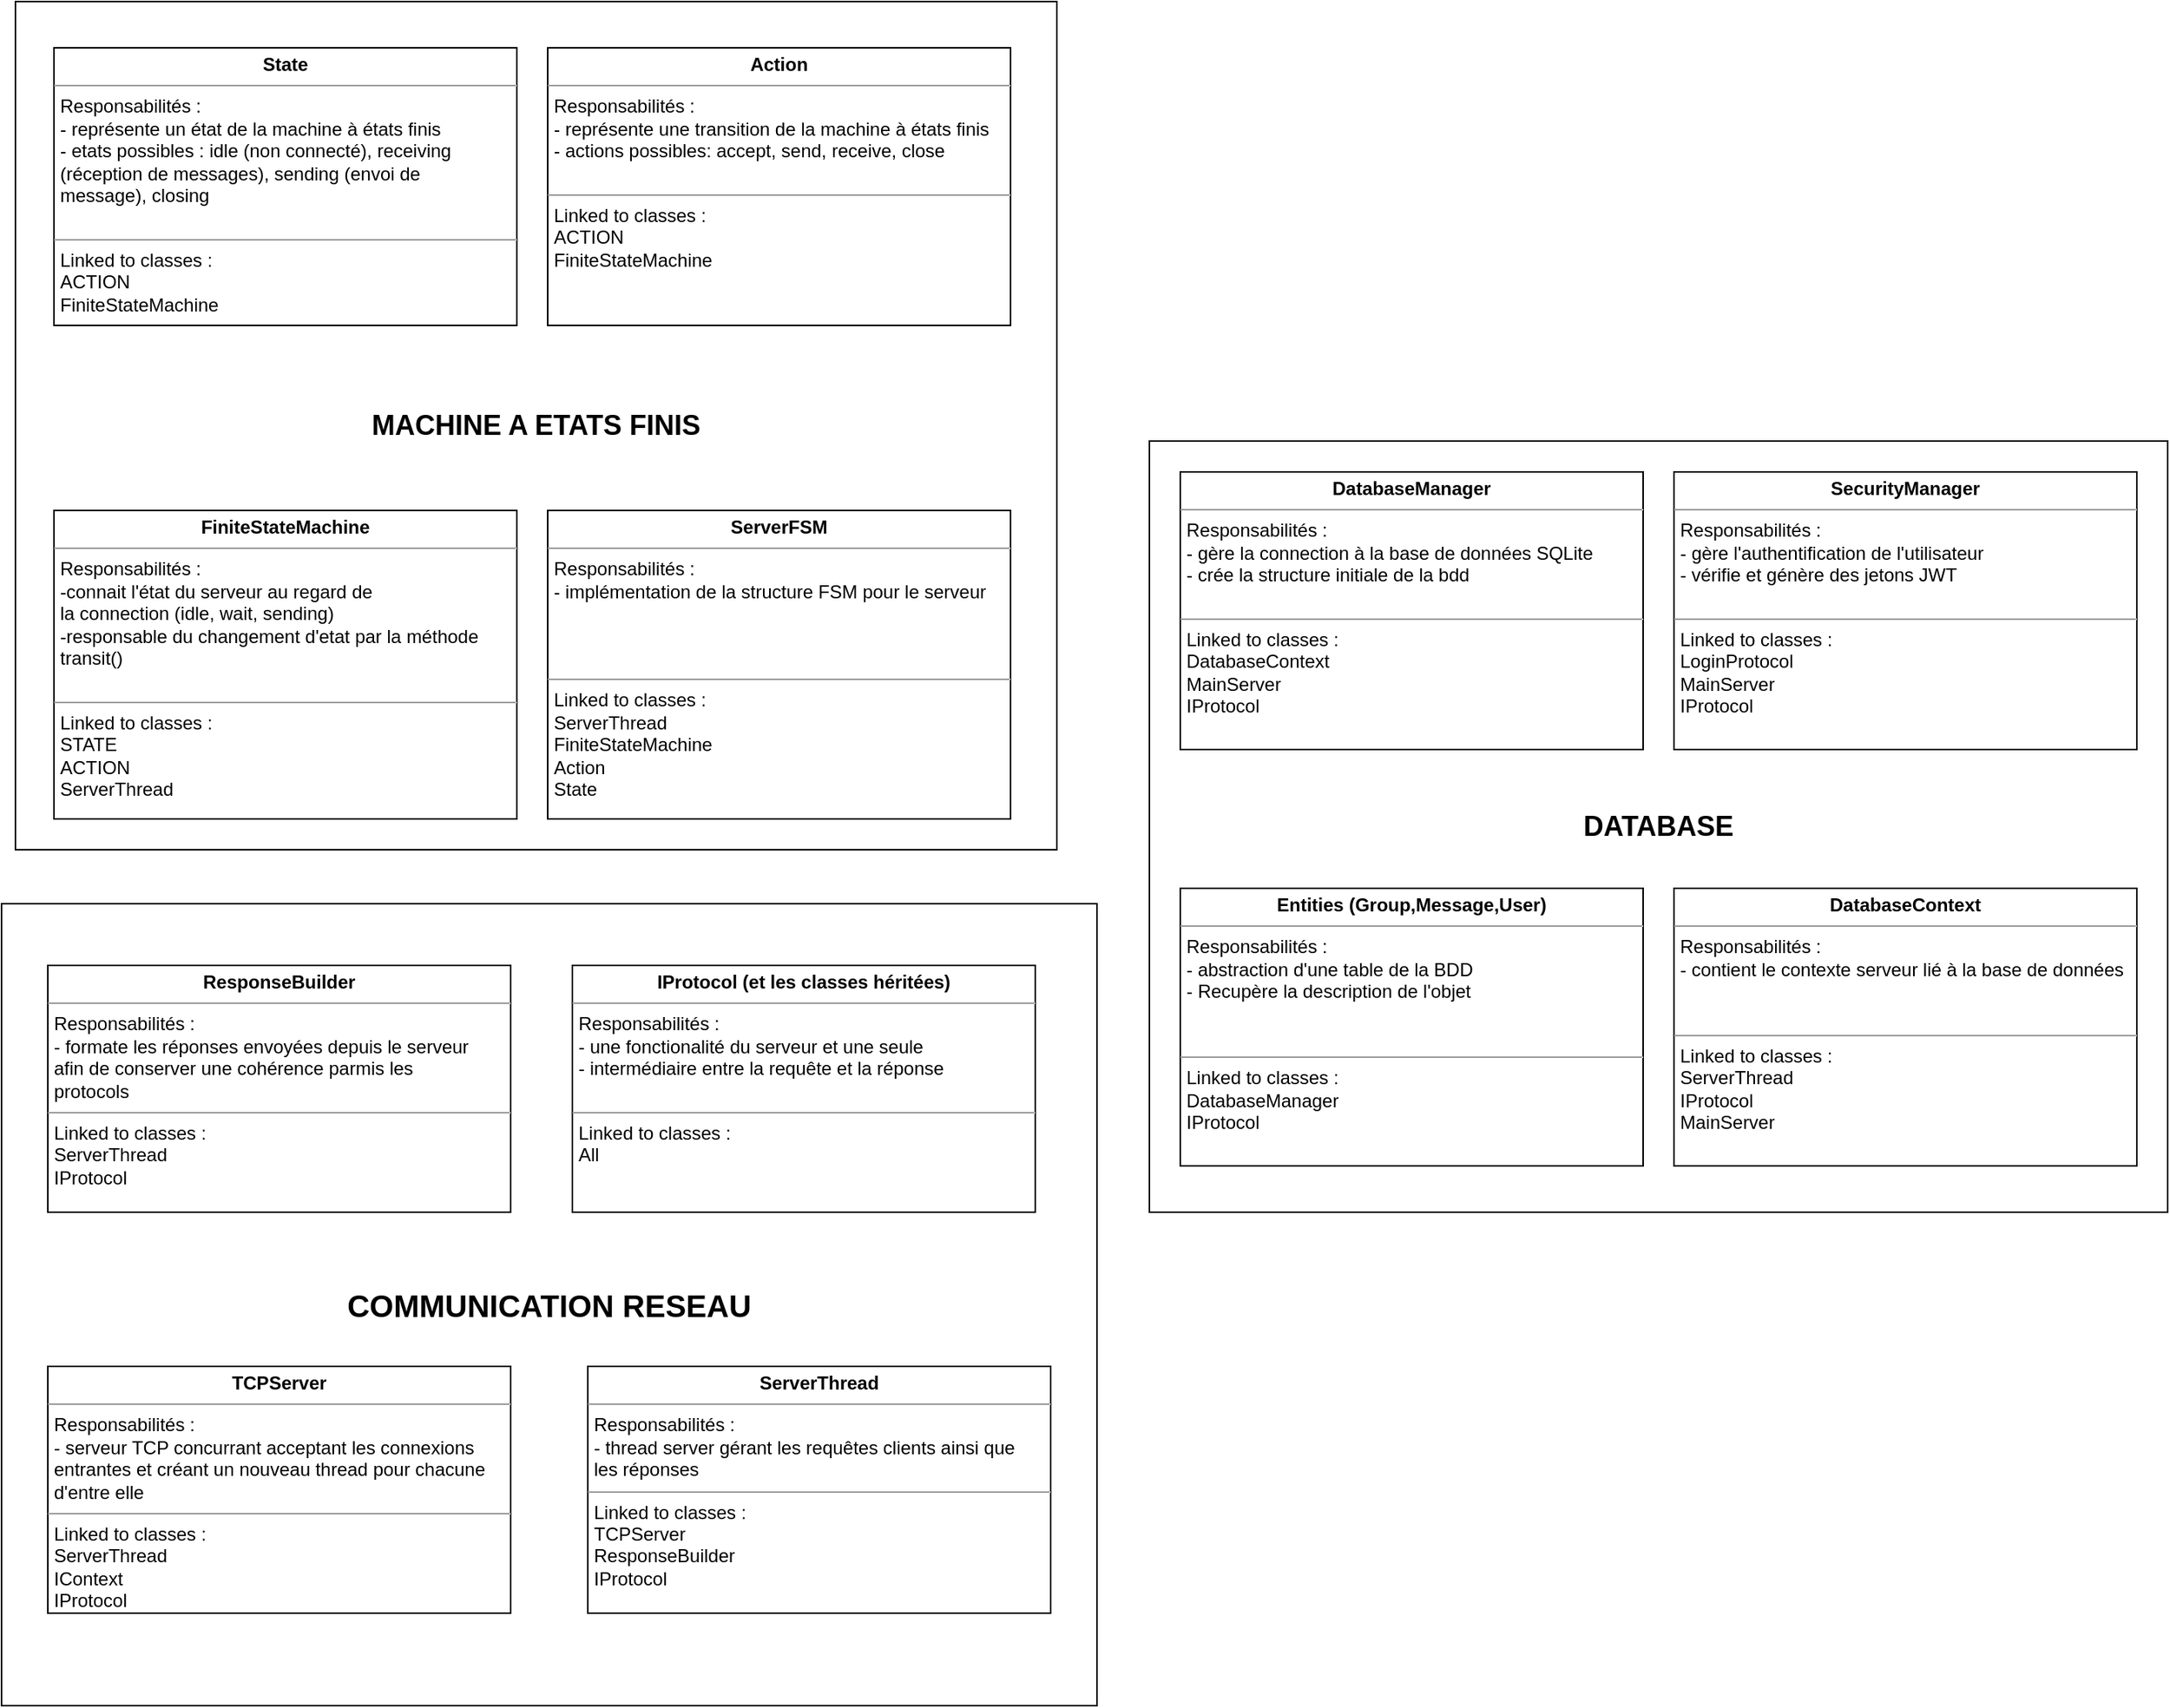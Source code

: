 <mxfile>
    <diagram id="oH_6DrbcbAFF-1WaRhfU" name="Page-1">
        <mxGraphModel dx="1187" dy="771" grid="1" gridSize="10" guides="1" tooltips="1" connect="1" arrows="1" fold="1" page="1" pageScale="1" pageWidth="827" pageHeight="1169" math="0" shadow="0">
            <root>
                <mxCell id="0"/>
                <mxCell id="1" parent="0"/>
                <mxCell id="XbMUPb99lzUrD27BaGHo-13" value="&lt;font style=&quot;font-size: 18px&quot;&gt;&lt;b&gt;MACHINE A ETATS FINIS&lt;/b&gt;&lt;/font&gt;" style="rounded=0;whiteSpace=wrap;html=1;" parent="1" vertex="1">
                    <mxGeometry x="895" y="15" width="675" height="550" as="geometry"/>
                </mxCell>
                <mxCell id="XbMUPb99lzUrD27BaGHo-11" value="&lt;b&gt;&lt;font style=&quot;font-size: 20px&quot;&gt;COMMUNICATION RESEAU&lt;/font&gt;&lt;/b&gt;" style="rounded=0;whiteSpace=wrap;html=1;" parent="1" vertex="1">
                    <mxGeometry x="886" y="600" width="710" height="520" as="geometry"/>
                </mxCell>
                <mxCell id="XbMUPb99lzUrD27BaGHo-1" value="&lt;p style=&quot;margin: 0px ; margin-top: 4px ; text-align: center&quot;&gt;&lt;b&gt;FiniteStateMachine&lt;/b&gt;&lt;/p&gt;&lt;hr size=&quot;1&quot;&gt;&lt;p style=&quot;margin: 0px ; margin-left: 4px&quot;&gt;Responsabilités : &lt;br&gt;&lt;/p&gt;&lt;p style=&quot;margin: 0px ; margin-left: 4px&quot;&gt;-connait l'état du serveur au regard de &lt;br&gt;&lt;/p&gt;&lt;p style=&quot;margin: 0px ; margin-left: 4px&quot;&gt;la connection (idle, wait, sending)&lt;/p&gt;&lt;p style=&quot;margin: 0px ; margin-left: 4px&quot;&gt;-responsable du changement d'etat par la méthode&amp;nbsp;&lt;/p&gt;&lt;p style=&quot;margin: 0px ; margin-left: 4px&quot;&gt;transit()&lt;/p&gt;&lt;p style=&quot;margin: 0px ; margin-left: 4px&quot;&gt;&lt;br&gt;&lt;/p&gt;&lt;hr size=&quot;1&quot;&gt;&lt;p style=&quot;margin: 0px ; margin-left: 4px&quot;&gt;Linked to classes : &lt;br&gt;&lt;/p&gt;&lt;p style=&quot;margin: 0px ; margin-left: 4px&quot;&gt;STATE&lt;/p&gt;&lt;p style=&quot;margin: 0px ; margin-left: 4px&quot;&gt;ACTION&lt;/p&gt;&lt;p style=&quot;margin: 0px ; margin-left: 4px&quot;&gt;ServerThread&lt;/p&gt;" style="verticalAlign=top;align=left;overflow=fill;fontSize=12;fontFamily=Helvetica;html=1;" parent="1" vertex="1">
                    <mxGeometry x="920" y="345" width="300" height="200" as="geometry"/>
                </mxCell>
                <mxCell id="XbMUPb99lzUrD27BaGHo-5" value="&lt;p style=&quot;margin: 0px ; margin-top: 4px ; text-align: center&quot;&gt;&lt;b&gt;ResponseBuilder&lt;/b&gt;&lt;br&gt;&lt;/p&gt;&lt;hr size=&quot;1&quot;&gt;&lt;p style=&quot;margin: 0px ; margin-left: 4px&quot;&gt;Responsabilités : &lt;br&gt;&lt;/p&gt;&lt;p style=&quot;margin: 0px ; margin-left: 4px&quot;&gt;- formate les réponses envoyées depuis le serveur&amp;nbsp;&lt;br&gt;&lt;/p&gt;&lt;p style=&quot;margin: 0px ; margin-left: 4px&quot;&gt;afin de conserver une cohérence parmis les&amp;nbsp;&lt;/p&gt;&lt;p style=&quot;margin: 0px ; margin-left: 4px&quot;&gt;protocols&lt;/p&gt;&lt;hr size=&quot;1&quot;&gt;&lt;p style=&quot;margin: 0px ; margin-left: 4px&quot;&gt;Linked to classes : &lt;br&gt;&lt;/p&gt;&lt;p style=&quot;margin: 0px ; margin-left: 4px&quot;&gt;ServerThread&lt;/p&gt;&lt;p style=&quot;margin: 0px ; margin-left: 4px&quot;&gt;IProtocol&lt;/p&gt;" style="verticalAlign=top;align=left;overflow=fill;fontSize=12;fontFamily=Helvetica;html=1;" parent="1" vertex="1">
                    <mxGeometry x="916" y="640" width="300" height="160" as="geometry"/>
                </mxCell>
                <mxCell id="XbMUPb99lzUrD27BaGHo-6" value="&lt;p style=&quot;margin: 0px ; margin-top: 4px ; text-align: center&quot;&gt;&lt;b&gt;TCPServer&lt;/b&gt;&lt;br&gt;&lt;/p&gt;&lt;hr size=&quot;1&quot;&gt;&lt;p style=&quot;margin: 0px ; margin-left: 4px&quot;&gt;Responsabilités : &lt;br&gt;&lt;/p&gt;&lt;p style=&quot;margin: 0px ; margin-left: 4px&quot;&gt;- serveur TCP concurrant acceptant les connexions&amp;nbsp;&lt;/p&gt;&lt;p style=&quot;margin: 0px ; margin-left: 4px&quot;&gt;entrantes et créant un nouveau thread pour chacune&amp;nbsp;&lt;/p&gt;&lt;p style=&quot;margin: 0px ; margin-left: 4px&quot;&gt;d'entre elle&lt;/p&gt;&lt;hr size=&quot;1&quot;&gt;&lt;p style=&quot;margin: 0px ; margin-left: 4px&quot;&gt;Linked to classes : &lt;br&gt;&lt;/p&gt;&lt;p style=&quot;margin: 0px ; margin-left: 4px&quot;&gt;ServerThread&lt;br&gt;&lt;/p&gt;&lt;p style=&quot;margin: 0px ; margin-left: 4px&quot;&gt;IContext&lt;/p&gt;&lt;p style=&quot;margin: 0px ; margin-left: 4px&quot;&gt;IProtocol&lt;/p&gt;" style="verticalAlign=top;align=left;overflow=fill;fontSize=12;fontFamily=Helvetica;html=1;" parent="1" vertex="1">
                    <mxGeometry x="916" y="900" width="300" height="160" as="geometry"/>
                </mxCell>
                <mxCell id="XbMUPb99lzUrD27BaGHo-9" value="&lt;p style=&quot;margin: 0px ; margin-top: 4px ; text-align: center&quot;&gt;&lt;b&gt;State&lt;/b&gt;&lt;/p&gt;&lt;hr size=&quot;1&quot;&gt;&lt;p style=&quot;margin: 0px ; margin-left: 4px&quot;&gt;Responsabilités : &lt;br&gt;&lt;/p&gt;&lt;p style=&quot;margin: 0px ; margin-left: 4px&quot;&gt;- représente un état de la machine à états finis &lt;br&gt;&lt;/p&gt;&lt;p style=&quot;margin: 0px ; margin-left: 4px&quot;&gt;- etats possibles : idle (non connecté), receiving&amp;nbsp;&lt;/p&gt;&lt;p style=&quot;margin: 0px ; margin-left: 4px&quot;&gt;(réception de&amp;nbsp;&lt;span&gt;messages)&lt;/span&gt;&lt;span&gt;, sending (envoi de&amp;nbsp;&lt;/span&gt;&lt;/p&gt;&lt;p style=&quot;margin: 0px ; margin-left: 4px&quot;&gt;&lt;span&gt;message), closing&lt;/span&gt;&lt;/p&gt;&lt;p style=&quot;margin: 0px ; margin-left: 4px&quot;&gt;&lt;br&gt;&lt;/p&gt;&lt;hr size=&quot;1&quot;&gt;&lt;p style=&quot;margin: 0px ; margin-left: 4px&quot;&gt;Linked to classes : &lt;br&gt;&lt;/p&gt;&lt;p style=&quot;margin: 0px ; margin-left: 4px&quot;&gt;ACTION&lt;/p&gt;&lt;p style=&quot;margin: 0px ; margin-left: 4px&quot;&gt;FiniteStateMachine&lt;/p&gt;" style="verticalAlign=top;align=left;overflow=fill;fontSize=12;fontFamily=Helvetica;html=1;" parent="1" vertex="1">
                    <mxGeometry x="920" y="45" width="300" height="180" as="geometry"/>
                </mxCell>
                <mxCell id="3" value="&lt;p style=&quot;margin: 0px ; margin-top: 4px ; text-align: center&quot;&gt;&lt;b&gt;Action&lt;/b&gt;&lt;/p&gt;&lt;hr size=&quot;1&quot;&gt;&lt;p style=&quot;margin: 0px ; margin-left: 4px&quot;&gt;Responsabilités : &lt;br&gt;&lt;/p&gt;&lt;p style=&quot;margin: 0px ; margin-left: 4px&quot;&gt;- représente une transition de la machine à états finis &lt;br&gt;&lt;/p&gt;&lt;p style=&quot;margin: 0px ; margin-left: 4px&quot;&gt;- actions possibles: accept, send, receive, close&lt;/p&gt;&lt;p style=&quot;margin: 0px ; margin-left: 4px&quot;&gt;&lt;br&gt;&lt;/p&gt;&lt;hr size=&quot;1&quot;&gt;&lt;p style=&quot;margin: 0px ; margin-left: 4px&quot;&gt;Linked to classes : &lt;br&gt;&lt;/p&gt;&lt;p style=&quot;margin: 0px ; margin-left: 4px&quot;&gt;ACTION&lt;/p&gt;&lt;p style=&quot;margin: 0px ; margin-left: 4px&quot;&gt;FiniteStateMachine&lt;/p&gt;" style="verticalAlign=top;align=left;overflow=fill;fontSize=12;fontFamily=Helvetica;html=1;" parent="1" vertex="1">
                    <mxGeometry x="1240" y="45" width="300" height="180" as="geometry"/>
                </mxCell>
                <mxCell id="4" value="&lt;p style=&quot;margin: 0px ; margin-top: 4px ; text-align: center&quot;&gt;&lt;b&gt;ServerThread&lt;/b&gt;&lt;br&gt;&lt;/p&gt;&lt;hr size=&quot;1&quot;&gt;&lt;p style=&quot;margin: 0px ; margin-left: 4px&quot;&gt;Responsabilités : &lt;br&gt;&lt;/p&gt;&lt;p style=&quot;margin: 0px ; margin-left: 4px&quot;&gt;- thread server gérant les requêtes clients ainsi que&amp;nbsp;&lt;br&gt;&lt;/p&gt;&lt;p style=&quot;margin: 0px ; margin-left: 4px&quot;&gt;les réponses&lt;/p&gt;&lt;hr size=&quot;1&quot;&gt;&lt;p style=&quot;margin: 0px ; margin-left: 4px&quot;&gt;Linked to classes : &lt;br&gt;&lt;/p&gt;&lt;p style=&quot;margin: 0px ; margin-left: 4px&quot;&gt;TCPServer&lt;/p&gt;&lt;p style=&quot;margin: 0px ; margin-left: 4px&quot;&gt;ResponseBuilder&lt;/p&gt;&lt;p style=&quot;margin: 0px ; margin-left: 4px&quot;&gt;IProtocol&lt;/p&gt;" style="verticalAlign=top;align=left;overflow=fill;fontSize=12;fontFamily=Helvetica;html=1;" parent="1" vertex="1">
                    <mxGeometry x="1266" y="900" width="300" height="160" as="geometry"/>
                </mxCell>
                <mxCell id="6" value="&lt;p style=&quot;margin: 0px ; margin-top: 4px ; text-align: center&quot;&gt;&lt;b&gt;ServerFSM&lt;/b&gt;&lt;/p&gt;&lt;hr size=&quot;1&quot;&gt;&lt;p style=&quot;margin: 0px ; margin-left: 4px&quot;&gt;Responsabilités : &lt;br&gt;&lt;/p&gt;&lt;p style=&quot;margin: 0px ; margin-left: 4px&quot;&gt;- implémentation de la structure FSM pour le serveur&amp;nbsp;&lt;/p&gt;&lt;p style=&quot;margin: 0px ; margin-left: 4px&quot;&gt;&lt;br&gt;&lt;/p&gt;&lt;p style=&quot;margin: 0px ; margin-left: 4px&quot;&gt;&lt;br&gt;&lt;/p&gt;&lt;p style=&quot;margin: 0px ; margin-left: 4px&quot;&gt;&lt;br&gt;&lt;/p&gt;&lt;hr size=&quot;1&quot;&gt;&lt;p style=&quot;margin: 0px ; margin-left: 4px&quot;&gt;Linked to classes : &lt;br&gt;&lt;/p&gt;&lt;p style=&quot;margin: 0px ; margin-left: 4px&quot;&gt;ServerThread&lt;/p&gt;&lt;p style=&quot;margin: 0px ; margin-left: 4px&quot;&gt;FiniteStateMachine&lt;/p&gt;&lt;p style=&quot;margin: 0px ; margin-left: 4px&quot;&gt;Action&lt;/p&gt;&lt;p style=&quot;margin: 0px ; margin-left: 4px&quot;&gt;State&lt;/p&gt;" style="verticalAlign=top;align=left;overflow=fill;fontSize=12;fontFamily=Helvetica;html=1;" parent="1" vertex="1">
                    <mxGeometry x="1240" y="345" width="300" height="200" as="geometry"/>
                </mxCell>
                <mxCell id="7" value="&lt;b&gt;&lt;font style=&quot;font-size: 18px&quot;&gt;DATABASE&lt;/font&gt;&lt;/b&gt;" style="rounded=0;whiteSpace=wrap;html=1;" parent="1" vertex="1">
                    <mxGeometry x="1630" y="300" width="660" height="500" as="geometry"/>
                </mxCell>
                <mxCell id="8" value="&lt;p style=&quot;margin: 0px ; margin-top: 4px ; text-align: center&quot;&gt;&lt;b&gt;DatabaseManager&lt;/b&gt;&lt;/p&gt;&lt;hr size=&quot;1&quot;&gt;&lt;p style=&quot;margin: 0px ; margin-left: 4px&quot;&gt;Responsabilités : &lt;br&gt;&lt;/p&gt;&lt;p style=&quot;margin: 0px ; margin-left: 4px&quot;&gt;- gère la connection à la base de données SQLite&lt;/p&gt;&lt;p style=&quot;margin: 0px ; margin-left: 4px&quot;&gt;- crée la structure initiale de la bdd&lt;/p&gt;&lt;p style=&quot;margin: 0px ; margin-left: 4px&quot;&gt;&lt;br&gt;&lt;/p&gt;&lt;hr size=&quot;1&quot;&gt;&lt;p style=&quot;margin: 0px ; margin-left: 4px&quot;&gt;Linked to classes : &lt;br&gt;&lt;/p&gt;&lt;p style=&quot;margin: 0px ; margin-left: 4px&quot;&gt;DatabaseContext&lt;/p&gt;&lt;p style=&quot;margin: 0px ; margin-left: 4px&quot;&gt;MainServer&lt;/p&gt;&lt;p style=&quot;margin: 0px ; margin-left: 4px&quot;&gt;IProtocol&lt;/p&gt;" style="verticalAlign=top;align=left;overflow=fill;fontSize=12;fontFamily=Helvetica;html=1;" parent="1" vertex="1">
                    <mxGeometry x="1650" y="320" width="300" height="180" as="geometry"/>
                </mxCell>
                <mxCell id="9" value="&lt;p style=&quot;margin: 0px ; margin-top: 4px ; text-align: center&quot;&gt;&lt;b&gt;SecurityManager&lt;/b&gt;&lt;/p&gt;&lt;hr size=&quot;1&quot;&gt;&lt;p style=&quot;margin: 0px ; margin-left: 4px&quot;&gt;Responsabilités : &lt;br&gt;&lt;/p&gt;&lt;p style=&quot;margin: 0px ; margin-left: 4px&quot;&gt;- gère l'authentification de l'utilisateur&lt;/p&gt;&lt;p style=&quot;margin: 0px ; margin-left: 4px&quot;&gt;- vérifie et génère des jetons JWT&lt;/p&gt;&lt;p style=&quot;margin: 0px ; margin-left: 4px&quot;&gt;&lt;br&gt;&lt;/p&gt;&lt;hr size=&quot;1&quot;&gt;&lt;p style=&quot;margin: 0px ; margin-left: 4px&quot;&gt;Linked to classes : &lt;br&gt;&lt;/p&gt;&lt;p style=&quot;margin: 0px ; margin-left: 4px&quot;&gt;LoginProtocol&lt;/p&gt;&lt;p style=&quot;margin: 0px ; margin-left: 4px&quot;&gt;MainServer&lt;/p&gt;&lt;p style=&quot;margin: 0px ; margin-left: 4px&quot;&gt;IProtocol&lt;/p&gt;" style="verticalAlign=top;align=left;overflow=fill;fontSize=12;fontFamily=Helvetica;html=1;" parent="1" vertex="1">
                    <mxGeometry x="1970" y="320" width="300" height="180" as="geometry"/>
                </mxCell>
                <mxCell id="10" value="&lt;p style=&quot;margin: 0px ; margin-top: 4px ; text-align: center&quot;&gt;&lt;b&gt;Entities (Group,Message,User)&lt;/b&gt;&lt;/p&gt;&lt;hr size=&quot;1&quot;&gt;&lt;p style=&quot;margin: 0px ; margin-left: 4px&quot;&gt;Responsabilités : &lt;br&gt;&lt;/p&gt;&lt;p style=&quot;margin: 0px ; margin-left: 4px&quot;&gt;- abstraction d'une table de la BDD&lt;/p&gt;&lt;p style=&quot;margin: 0px ; margin-left: 4px&quot;&gt;- Recupère la description de l'objet&lt;/p&gt;&lt;p style=&quot;margin: 0px ; margin-left: 4px&quot;&gt;&lt;br&gt;&lt;/p&gt;&lt;p style=&quot;margin: 0px ; margin-left: 4px&quot;&gt;&lt;br&gt;&lt;/p&gt;&lt;hr size=&quot;1&quot;&gt;&lt;p style=&quot;margin: 0px ; margin-left: 4px&quot;&gt;Linked to classes : &lt;br&gt;&lt;/p&gt;&lt;p style=&quot;margin: 0px ; margin-left: 4px&quot;&gt;DatabaseManager&lt;/p&gt;&lt;p style=&quot;margin: 0px ; margin-left: 4px&quot;&gt;IProtocol&lt;/p&gt;" style="verticalAlign=top;align=left;overflow=fill;fontSize=12;fontFamily=Helvetica;html=1;" parent="1" vertex="1">
                    <mxGeometry x="1650" y="590" width="300" height="180" as="geometry"/>
                </mxCell>
                <mxCell id="11" value="&lt;p style=&quot;margin: 0px ; margin-top: 4px ; text-align: center&quot;&gt;&lt;b&gt;DatabaseContext&lt;/b&gt;&lt;/p&gt;&lt;hr size=&quot;1&quot;&gt;&lt;p style=&quot;margin: 0px ; margin-left: 4px&quot;&gt;Responsabilités : &lt;br&gt;&lt;/p&gt;&lt;p style=&quot;margin: 0px ; margin-left: 4px&quot;&gt;- contient le contexte serveur lié à la base de données&lt;/p&gt;&lt;p style=&quot;margin: 0px ; margin-left: 4px&quot;&gt;&lt;br&gt;&lt;/p&gt;&lt;p style=&quot;margin: 0px ; margin-left: 4px&quot;&gt;&lt;br&gt;&lt;/p&gt;&lt;hr size=&quot;1&quot;&gt;&lt;p style=&quot;margin: 0px ; margin-left: 4px&quot;&gt;Linked to classes : &lt;br&gt;&lt;/p&gt;&lt;p style=&quot;margin: 0px ; margin-left: 4px&quot;&gt;ServerThread&lt;/p&gt;&lt;p style=&quot;margin: 0px ; margin-left: 4px&quot;&gt;IProtocol&lt;/p&gt;&lt;p style=&quot;margin: 0px ; margin-left: 4px&quot;&gt;MainServer&lt;/p&gt;" style="verticalAlign=top;align=left;overflow=fill;fontSize=12;fontFamily=Helvetica;html=1;" parent="1" vertex="1">
                    <mxGeometry x="1970" y="590" width="300" height="180" as="geometry"/>
                </mxCell>
                <mxCell id="12" value="&lt;p style=&quot;margin: 0px ; margin-top: 4px ; text-align: center&quot;&gt;&lt;b&gt;IProtocol (et les classes héritées)&lt;/b&gt;&lt;br&gt;&lt;/p&gt;&lt;hr size=&quot;1&quot;&gt;&lt;p style=&quot;margin: 0px ; margin-left: 4px&quot;&gt;Responsabilités : &lt;br&gt;&lt;/p&gt;&lt;p style=&quot;margin: 0px ; margin-left: 4px&quot;&gt;- une fonctionalité du serveur et une seule&lt;br&gt;&lt;/p&gt;&lt;p style=&quot;margin: 0px ; margin-left: 4px&quot;&gt;- intermédiaire entre la requête et la réponse&lt;/p&gt;&lt;p style=&quot;margin: 0px ; margin-left: 4px&quot;&gt;&lt;br&gt;&lt;/p&gt;&lt;hr size=&quot;1&quot;&gt;&lt;p style=&quot;margin: 0px ; margin-left: 4px&quot;&gt;Linked to classes : &lt;br&gt;&lt;/p&gt;&lt;p style=&quot;margin: 0px ; margin-left: 4px&quot;&gt;All&lt;/p&gt;" style="verticalAlign=top;align=left;overflow=fill;fontSize=12;fontFamily=Helvetica;html=1;" parent="1" vertex="1">
                    <mxGeometry x="1256" y="640" width="300" height="160" as="geometry"/>
                </mxCell>
            </root>
        </mxGraphModel>
    </diagram>
</mxfile>